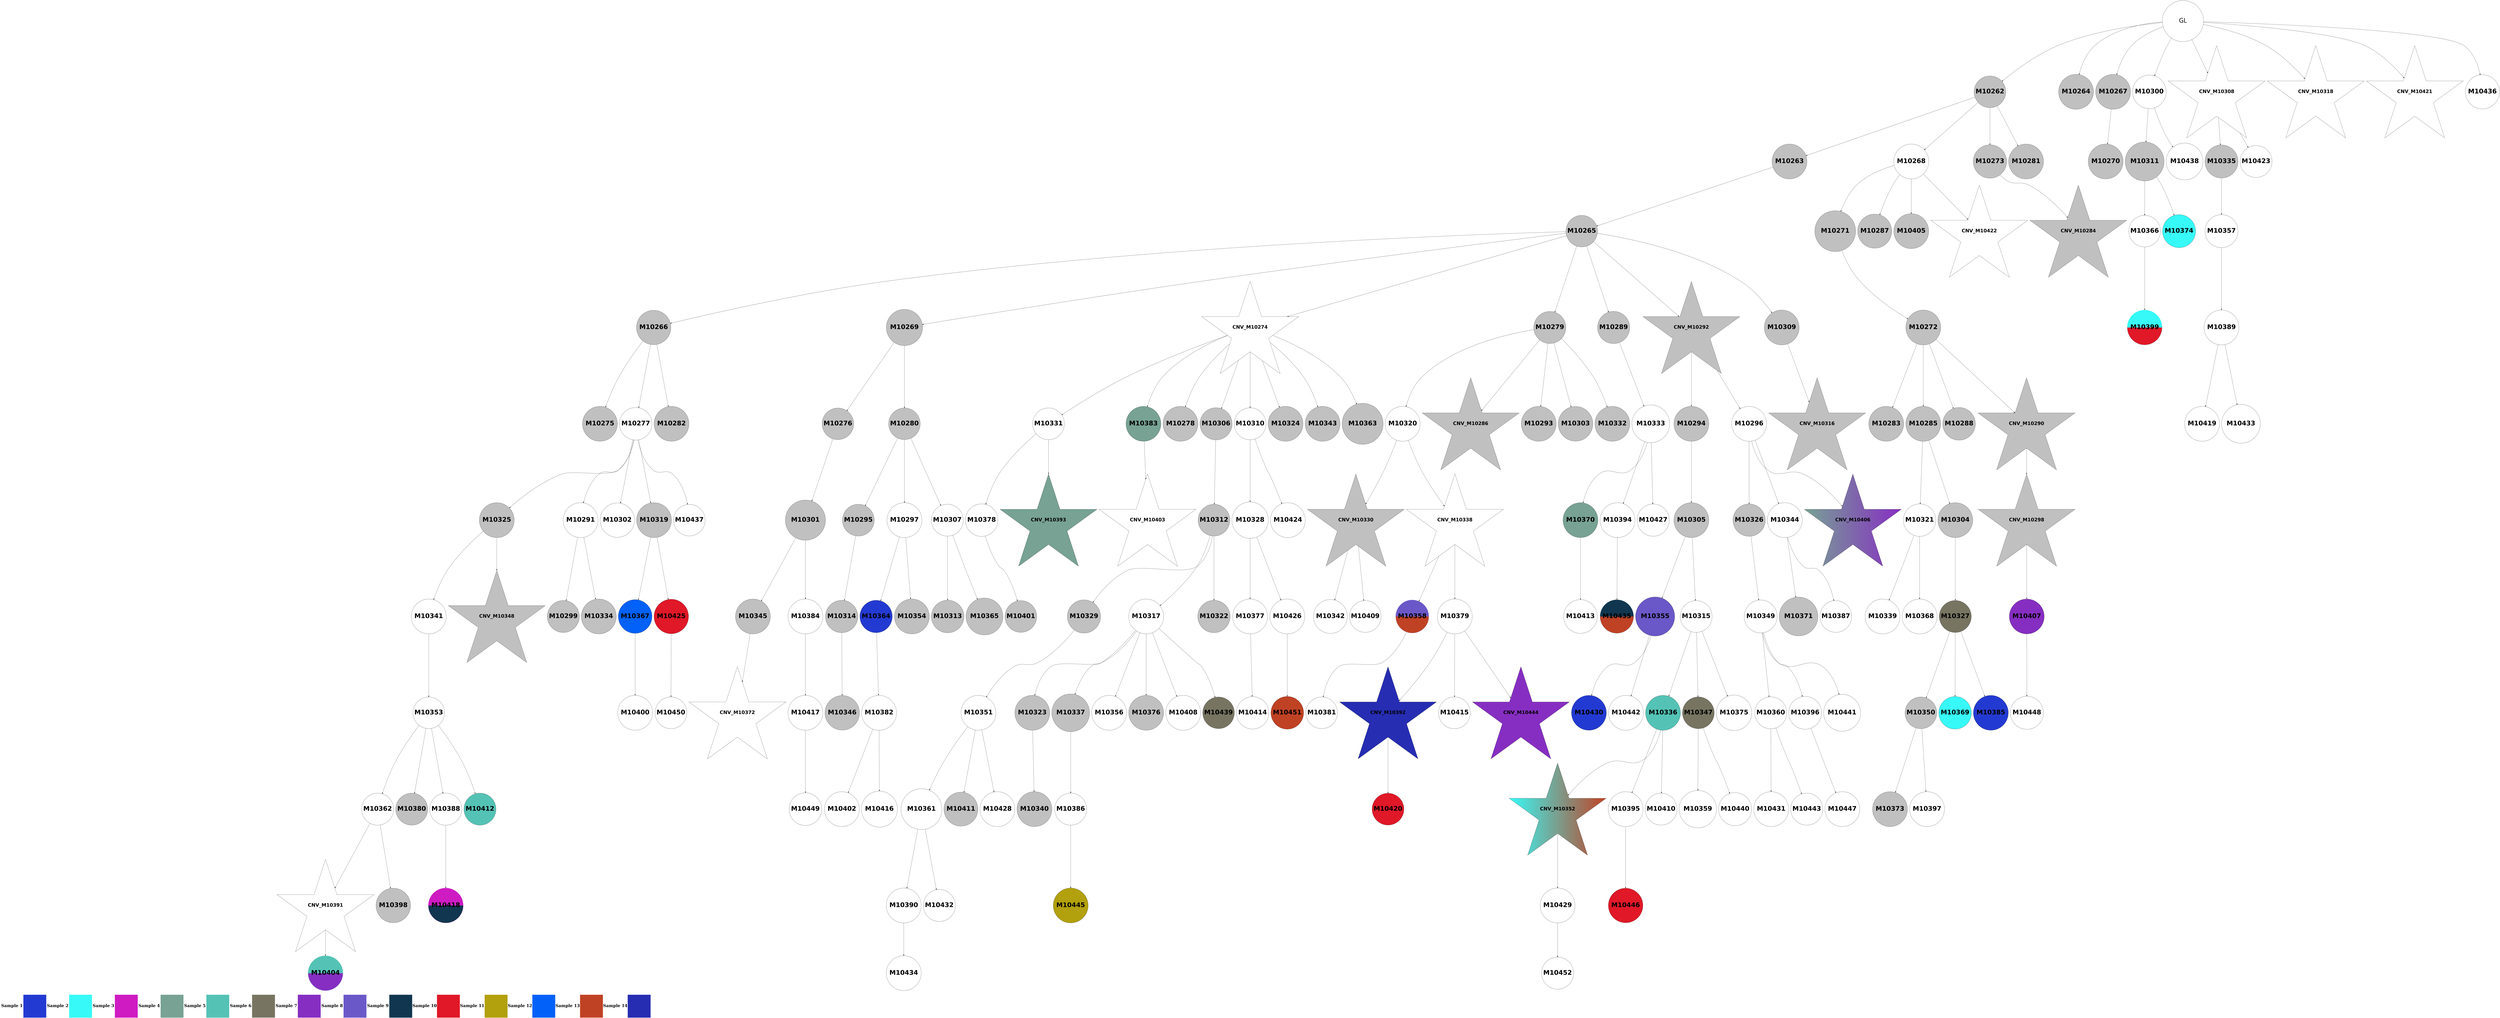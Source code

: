 digraph G { 
rankdir=TB;
10368 -> 10378;
10368 -> 10386;
10369 -> 10387;
10369 -> 10416;
10371 -> 10388;
10373 -> 10389;
10373 -> 10396;
10374 -> 10397;
10375 -> 10398;
10375 -> 10417;
10375 -> 10433;
10376 -> 10425;
10376 -> 10474;
10377 -> 10399;
10378 -> 10390;
10378 -> 10457;
10379 -> 10426;
10379 -> 10441;
10381 -> 10418;
10381 -> 10442;
10381 -> 10475;
10383 -> 10405;
10384 -> 10400;
10384 -> 10443;
10384 -> 10458;
10385 -> 10434;
10386 -> 10406;
10386 -> 10427;
10389 -> 10401;
10392 -> 10419;
10392 -> 10435;
10393 -> 10420;
10395 -> 10407;
10395 -> 10488;
10397 -> 10408;
10397 -> 10444;
10397 -> 10489;
10398 -> 10421;
10398 -> 10445;
10399 -> 10409;
10399 -> 10459;
10399 -> 10476;
10400 -> 10477;
10401 -> 10410;
10401 -> 10428;
10401 -> 10436;
10401 -> 10460;
10403 -> 10478;
10403 -> 10490;
10405 -> 10437;
10406 -> 10429;
10408 -> 10479;
10408 -> 10491;
10409 -> 10438;
10409 -> 10480;
10410 -> 10439;
10410 -> 10446;
10412 -> 10430;
10414 -> 10447;
10415 -> 10448;
10418 -> 10461;
10425 -> 10462;
10426 -> 10449;
10427 -> 10440;
10427 -> 10463;
10427 -> 10492;
10430 -> 10450;
10430 -> 10464;
10431 -> 10451;
10432 -> 10465;
10434 -> 10493;
10436 -> 10466;
10309 -> 10310;
10309 -> 10312;
10309 -> 10315;
10309 -> 10348;
10309 -> 10356;
10309 -> 10366;
10309 -> 10469;
10309 -> 10484;
10437 -> 10467;
10437 -> 10481;
10310 -> 10311;
10310 -> 10316;
10310 -> 10321;
10310 -> 10329;
10438 -> 10482;
10311 -> 10313;
10439 -> 10452;
10440 -> 10468;
10313 -> 10314;
10313 -> 10317;
10313 -> 10322;
10313 -> 10327;
10313 -> 10337;
10313 -> 10340;
10313 -> 10357;
10314 -> 10323;
10314 -> 10325;
10314 -> 10330;
10442 -> 10483;
10315 -> 10318;
10443 -> 10494;
10316 -> 10319;
10316 -> 10335;
10316 -> 10453;
10316 -> 10470;
10444 -> 10495;
10317 -> 10324;
10317 -> 10328;
10319 -> 10320;
10320 -> 10331;
10320 -> 10333;
10320 -> 10336;
10320 -> 10338;
10321 -> 10332;
10322 -> 10326;
10322 -> 10354;
10322 -> 10358;
10322 -> 10372;
10322 -> 10379;
10322 -> 10391;
10322 -> 10411;
10322 -> 10431;
10324 -> 10349;
10325 -> 10339;
10325 -> 10350;
10325 -> 10367;
10325 -> 10373;
10325 -> 10485;
10327 -> 10334;
10327 -> 10341;
10327 -> 10351;
10327 -> 10368;
10327 -> 10380;
10455 -> 10496;
10328 -> 10343;
10328 -> 10345;
10328 -> 10355;
10333 -> 10352;
10333 -> 10369;
10337 -> 10381;
10465 -> 10497;
10338 -> 10346;
10339 -> 10347;
10339 -> 10382;
10340 -> 10342;
10340 -> 10344;
10342 -> 10353;
10343 -> 10362;
10344 -> 10374;
10344 -> 10392;
10344 -> 10454;
10345 -> 10402;
10345 -> 10412;
10473 -> 10498;
10346 -> 10455;
10474 -> 10499;
10348 -> 10359;
10348 -> 10486;
10349 -> 10393;
10349 -> 10432;
10477 -> 10500;
10352 -> 10375;
10353 -> 10363;
10353 -> 10403;
10354 -> 10360;
10355 -> 10361;
10355 -> 10413;
10356 -> 10383;
10356 -> 10471;
10357 -> 10364;
10358 -> 10376;
10358 -> 10472;
10359 -> 10414;
10359 -> 10422;
10360 -> 10365;
10360 -> 10370;
10360 -> 10377;
10362 -> 10394;
10363 -> 10384;
10363 -> 10395;
10363 -> 10423;
10365 -> 10371;
10365 -> 10385;
10365 -> 10404;
10365 -> 10424;
10365 -> 10456;
10365 -> 10487;
10367 -> 10415;
10367 -> 10473;
10440 [shape=star style=filled fillcolor="#262db2" fontname="helvetica-bold" fontsize=42 label="CNV_M10392"];
10496 [shape=circle style=filled fillcolor=white fontname="helvetica-bold" fontsize=56 label="M10448" width=4.02 height=2 ];
10332 [shape=star style=filled fillcolor=grey fontname="helvetica-bold" fontsize=42 label="CNV_M10284"];
10344 [shape=circle style=filled fillcolor=white fontname="helvetica-bold" fontsize=56 label="M10296" width=1.84 height=2 ];
10407 [shape=circle style=filled fillcolor=white fontname="helvetica-bold" fontsize=56 label="M10359" width=4.54 height=2 ];
10387 [shape=circle style=filled fillcolor=white fontname="helvetica-bold" fontsize=56 label="M10339" width=0.01 height=2 ];
10355 [shape=circle style=filled fillcolor=white fontname="helvetica-bold" fontsize=56 label="M10307" width=3.88 height=2 ];
10484 [shape=circle style=filled fillcolor=white fontname="helvetica-bold" fontsize=56 label="M10436" width=2.17 height=2 ];
10316 [shape=circle style=filled fillcolor=white fontname="helvetica-bold" fontsize=56 label="M10268" width=0.13 height=2 ];
10428 [shape=circle style=filled fillcolor=grey fontname="helvetica-bold" fontsize=56 label="M10380" width=3.26 height=2 ];
10457 [shape=circle style=filled fillcolor=white fontname="helvetica-bold" fontsize=56 label="M10409" width=3.54 height=2 ];
10450 [shape=circle style=filled fillcolor=white fontname="helvetica-bold" fontsize=56 label="M10402" width=0.71 height=2 ];
10470 [shape=star style=filled fillcolor=white fontname="helvetica-bold" fontsize=42 label="CNV_M10422"];
10352 [shape=circle style=filled fillcolor=grey fontname="helvetica-bold" fontsize=56 label="M10304" width=1.82 height=2 ];
10499 [shape=circle style=filled fillcolor="#c04224" fontname="helvetica-bold" fontsize=56 label="M10451" width=3.97 height=2 ];
10337 [shape=circle style=filled fillcolor=grey fontname="helvetica-bold" fontsize=56 label="M10289" width=3.04 height=2 ];
10396 [shape=star style=filled fillcolor=grey fontname="helvetica-bold" fontsize=42 label="CNV_M10348"];
10472 [shape=circle style=filled fillcolor=white fontname="helvetica-bold" fontsize=56 label="M10424" width=0.68 height=2 ];
10409 [shape=circle style=filled fillcolor=white fontname="helvetica-bold" fontsize=56 label="M10361" width=4.97 height=2 ];
10338 [shape=star style=filled fillcolor=grey fontname="helvetica-bold" fontsize=42 label="CNV_M10290"];
10467 [shape=circle style=filled fillcolor=white fontname="helvetica-bold" fontsize=56 label="M10419" width=1.38 height=2 ];
10492 [shape=star style=filled fillcolor="#862ec2" fontname="helvetica-bold" fontsize=42 label="CNV_M10444"];
10495 [shape=circle style=filled fillcolor=white fontname="helvetica-bold" fontsize=56 label="M10447" width=1.15 height=2 ];
10460 [shape=circle style=filled fillcolor="#54c3b6" fontname="helvetica-bold" fontsize=56 label="M10412" width=3.17 height=2 ];
10321 [shape=circle style=filled fillcolor=grey fontname="helvetica-bold" fontsize=56 label="M10273" width=2.43 height=2 ];
10380 [shape=circle style=filled fillcolor=grey fontname="helvetica-bold" fontsize=56 label="M10332" width=0.31 height=2 ];
10361 [shape=circle style=filled fillcolor=grey fontname="helvetica-bold" fontsize=56 label="M10313" width=3.96 height=2 ];
10315 [shape=circle style=filled fillcolor=grey fontname="helvetica-bold" fontsize=56 label="M10267" width=1.8 height=2 ];
10430 [shape=circle style=filled fillcolor=white fontname="helvetica-bold" fontsize=56 label="M10382" width=0.71 height=2 ];
10331 [shape=circle style=filled fillcolor=grey fontname="helvetica-bold" fontsize=56 label="M10283" width=0.12 height=2 ];
10481 [shape=circle style=filled fillcolor=white fontname="helvetica-bold" fontsize=56 label="M10433" width=4.71 height=2 ];
10310 [shape=circle style=filled fillcolor=grey fontname="helvetica-bold" fontsize=56 label="M10262" width=3.54 height=2 ];
10313 [shape=circle style=filled fillcolor=grey fontname="helvetica-bold" fontsize=56 label="M10265" width=3.84 height=2 ];
10390 [shape=circle style=filled fillcolor=white fontname="helvetica-bold" fontsize=56 label="M10342" width=4.11 height=2 ];
10466 [shape=circle style=wedged color="#ce1bc2:#113750" fontname="helvetica-bold" fontsize=56 label="M10418" width=1.13 height=2 ];
10453 [shape=circle style=filled fillcolor=grey fontname="helvetica-bold" fontsize=56 label="M10405" width=1.09 height=2 ];
10359 [shape=circle style=filled fillcolor=grey fontname="helvetica-bold" fontsize=56 label="M10311" width=4.72 height=2 ];
10451 [shape=star style=filled fillcolor=white fontname="helvetica-bold" fontsize=42 label="CNV_M10403"];
10357 [shape=circle style=filled fillcolor=grey fontname="helvetica-bold" fontsize=56 label="M10309" width=1.45 height=2 ];
10312 [shape=circle style=filled fillcolor=grey fontname="helvetica-bold" fontsize=56 label="M10264" width=1.03 height=2 ];
10429 [shape=circle style=filled fillcolor=white fontname="helvetica-bold" fontsize=56 label="M10381" width=3.79 height=2 ];
10371 [shape=circle style=filled fillcolor=grey fontname="helvetica-bold" fontsize=56 label="M10323" width=0.32 height=2 ];
10363 [shape=circle style=filled fillcolor=white fontname="helvetica-bold" fontsize=56 label="M10315" width=3.47 height=2 ];
10397 [shape=circle style=filled fillcolor=white fontname="helvetica-bold" fontsize=56 label="M10349" width=2.62 height=2 ];
10485 [shape=circle style=filled fillcolor=white fontname="helvetica-bold" fontsize=56 label="M10437" width=3.82 height=2 ];
10383 [shape=circle style=filled fillcolor=grey fontname="helvetica-bold" fontsize=56 label="M10335" width=2.54 height=2 ];
10490 [shape=circle style=filled fillcolor=white fontname="helvetica-bold" fontsize=56 label="M10442" width=1.19 height=2 ];
10404 [shape=circle style=filled fillcolor=white fontname="helvetica-bold" fontsize=56 label="M10356" width=0.67 height=2 ];
10452 [shape=circle style=wedged color="#54c3b6:#862ec2" fontname="helvetica-bold" fontsize=56 label="M10404" width=0.37 height=2 ];
10462 [shape=circle style=filled fillcolor=white fontname="helvetica-bold" fontsize=56 label="M10414" width=2.88 height=2 ];
10347 [shape=circle style=filled fillcolor=grey fontname="helvetica-bold" fontsize=56 label="M10299" width=3.3 height=2 ];
10421 [shape=circle style=filled fillcolor=grey fontname="helvetica-bold" fontsize=56 label="M10373" width=1.84 height=2 ];
10370 [shape=circle style=filled fillcolor=grey fontname="helvetica-bold" fontsize=56 label="M10322" width=2.99 height=2 ];
10489 [shape=circle style=filled fillcolor=white fontname="helvetica-bold" fontsize=56 label="M10441" width=4.48 height=2 ];
10343 [shape=circle style=filled fillcolor=grey fontname="helvetica-bold" fontsize=56 label="M10295" width=3.48 height=2 ];
10402 [shape=circle style=filled fillcolor=grey fontname="helvetica-bold" fontsize=56 label="M10354" width=1.92 height=2 ];
10381 [shape=circle style=filled fillcolor=white fontname="helvetica-bold" fontsize=56 label="M10333" width=4.59 height=2 ];
10447 [shape=circle style=wedged color="#37f9f7:#e01827" fontname="helvetica-bold" fontsize=56 label="M10399" width=0.96 height=2 ];
10405 [shape=circle style=filled fillcolor=white fontname="helvetica-bold" fontsize=56 label="M10357" width=2.54 height=2 ];
10400 [shape=star style=filled fillcolor="#37f9f7:#c04224" fontname="helvetica-bold" fontsize=42 label="CNV_M10352"];
10354 [shape=circle style=filled fillcolor=grey fontname="helvetica-bold" fontsize=56 label="M10306" width=3.11 height=2 ];
10448 [shape=circle style=filled fillcolor=white fontname="helvetica-bold" fontsize=56 label="M10400" width=0.32 height=2 ];
10420 [shape=star style=filled fillcolor=white fontname="helvetica-bold" fontsize=42 label="CNV_M10372"];
10417 [shape=circle style=filled fillcolor="#37f9f7" fontname="helvetica-bold" fontsize=56 label="M10369" width=2.79 height=2 ];
10445 [shape=circle style=filled fillcolor=white fontname="helvetica-bold" fontsize=56 label="M10397" width=0.19 height=2 ];
10326 [shape=circle style=filled fillcolor=grey fontname="helvetica-bold" fontsize=56 label="M10278" width=0.03 height=2 ];
10327 [shape=circle style=filled fillcolor=grey fontname="helvetica-bold" fontsize=56 label="M10279" width=3.22 height=2 ];
10340 [shape=star style=filled fillcolor=grey fontname="helvetica-bold" fontsize=42 label="CNV_M10292"];
10498 [shape=circle style=filled fillcolor=white fontname="helvetica-bold" fontsize=56 label="M10450" width=3.51 height=2 ];
10335 [shape=circle style=filled fillcolor=grey fontname="helvetica-bold" fontsize=56 label="M10287" width=2.2 height=2 ];
10439 [shape=star style=filled fillcolor=white fontname="helvetica-bold" fontsize=42 label="CNV_M10391"];
10444 [shape=circle style=filled fillcolor=white fontname="helvetica-bold" fontsize=56 label="M10396" width=2.61 height=2 ];
10317 [shape=circle style=filled fillcolor=grey fontname="helvetica-bold" fontsize=56 label="M10269" width=4.4 height=2 ];
10399 [shape=circle style=filled fillcolor=white fontname="helvetica-bold" fontsize=56 label="M10351" width=0.31 height=2 ];
10367 [shape=circle style=filled fillcolor=grey fontname="helvetica-bold" fontsize=56 label="M10319" width=0.08 height=2 ];
10437 [shape=circle style=filled fillcolor=white fontname="helvetica-bold" fontsize=56 label="M10389" width=1.82 height=2 ];
10401 [shape=circle style=filled fillcolor=white fontname="helvetica-bold" fontsize=56 label="M10353" width=3.8 height=2 ];
10398 [shape=circle style=filled fillcolor=grey fontname="helvetica-bold" fontsize=56 label="M10350" width=3.61 height=2 ];
10336 [shape=circle style=filled fillcolor=grey fontname="helvetica-bold" fontsize=56 label="M10288" width=2.76 height=2 ];
10364 [shape=star style=filled fillcolor=grey fontname="helvetica-bold" fontsize=42 label="CNV_M10316"];
10379 [shape=circle style=filled fillcolor=white fontname="helvetica-bold" fontsize=56 label="M10331" width=3.58 height=2 ];
10334 [shape=star style=filled fillcolor=grey fontname="helvetica-bold" fontsize=42 label="CNV_M10286"];
10458 [shape=circle style=filled fillcolor=white fontname="helvetica-bold" fontsize=56 label="M10410" width=3.43 height=2 ];
10410 [shape=circle style=filled fillcolor=white fontname="helvetica-bold" fontsize=56 label="M10362" width=3.17 height=2 ];
10323 [shape=circle style=filled fillcolor=grey fontname="helvetica-bold" fontsize=56 label="M10275" width=1.05 height=2 ];
10438 [shape=circle style=filled fillcolor=white fontname="helvetica-bold" fontsize=56 label="M10390" width=0.16 height=2 ];
10434 [shape=circle style=filled fillcolor=white fontname="helvetica-bold" fontsize=56 label="M10386" width=3.24 height=2 ];
10441 [shape=star style=filled fillcolor="#77a294" fontname="helvetica-bold" fontsize=42 label="CNV_M10393"];
10348 [shape=circle style=filled fillcolor=white fontname="helvetica-bold" fontsize=56 label="M10300" width=2.35 height=2 ];
10395 [shape=circle style=filled fillcolor="#777461" fontname="helvetica-bold" fontsize=56 label="M10347" width=3.58 height=2 ];
10446 [shape=circle style=filled fillcolor=grey fontname="helvetica-bold" fontsize=56 label="M10398" width=4.2 height=2 ];
10358 [shape=circle style=filled fillcolor=white fontname="helvetica-bold" fontsize=56 label="M10310" width=3.87 height=2 ];
10342 [shape=circle style=filled fillcolor=grey fontname="helvetica-bold" fontsize=56 label="M10294" width=1.71 height=2 ];
10464 [shape=circle style=filled fillcolor=white fontname="helvetica-bold" fontsize=56 label="M10416" width=4.37 height=2 ];
10435 [shape=circle style=filled fillcolor=white fontname="helvetica-bold" fontsize=56 label="M10387" width=3.6 height=2 ];
10325 [shape=circle style=filled fillcolor=white fontname="helvetica-bold" fontsize=56 label="M10277" width=3.94 height=2 ];
10314 [shape=circle style=filled fillcolor=grey fontname="helvetica-bold" fontsize=56 label="M10266" width=2.13 height=2 ];
10418 [shape=circle style=filled fillcolor="#77a294" fontname="helvetica-bold" fontsize=56 label="M10370" width=0.32 height=2 ];
10403 [shape=circle style=filled fillcolor="#6a58c8" fontname="helvetica-bold" fontsize=56 label="M10355" width=4.75 height=2 ];
10454 [shape=star style=filled fillcolor="#77a294:#862ec2" fontname="helvetica-bold" fontsize=42 label="CNV_M10406"];
10386 [shape=star style=filled fillcolor=white fontname="helvetica-bold" fontsize=42 label="CNV_M10338"];
10339 [shape=circle style=filled fillcolor=white fontname="helvetica-bold" fontsize=56 label="M10291" width=1.84 height=2 ];
10360 [shape=circle style=filled fillcolor=grey fontname="helvetica-bold" fontsize=56 label="M10312" width=3.6 height=2 ];
10423 [shape=circle style=filled fillcolor=white fontname="helvetica-bold" fontsize=56 label="M10375" width=4.3 height=2 ];
10320 [shape=circle style=filled fillcolor=grey fontname="helvetica-bold" fontsize=56 label="M10272" width=0.47 height=2 ];
10374 [shape=circle style=filled fillcolor=grey fontname="helvetica-bold" fontsize=56 label="M10326" width=3 height=2 ];
10477 [shape=circle style=filled fillcolor=white fontname="helvetica-bold" fontsize=56 label="M10429" width=0.81 height=2 ];
10426 [shape=circle style=filled fillcolor=white fontname="helvetica-bold" fontsize=56 label="M10378" width=2.79 height=2 ];
10366 [shape=star style=filled fillcolor=white fontname="helvetica-bold" fontsize=42 label="CNV_M10318"];
10487 [shape=circle style=filled fillcolor="#777461" fontname="helvetica-bold" fontsize=56 label="M10439" width=3.77 height=2 ];
10493 [shape=circle style=filled fillcolor="#b2a00c" fontname="helvetica-bold" fontsize=56 label="M10445" width=1.69 height=2 ];
10497 [shape=circle style=filled fillcolor=white fontname="helvetica-bold" fontsize=56 label="M10449" width=2.77 height=2 ];
10480 [shape=circle style=filled fillcolor=white fontname="helvetica-bold" fontsize=56 label="M10432" width=3.21 height=2 ];
10427 [shape=circle style=filled fillcolor=white fontname="helvetica-bold" fontsize=56 label="M10379" width=1.11 height=2 ];
10356 [shape=star style=filled fillcolor=white fontname="helvetica-bold" fontsize=42 label="CNV_M10308"];
10389 [shape=circle style=filled fillcolor=white fontname="helvetica-bold" fontsize=56 label="M10341" width=0.68 height=2 ];
10393 [shape=circle style=filled fillcolor=grey fontname="helvetica-bold" fontsize=56 label="M10345" width=1.16 height=2 ];
10442 [shape=circle style=filled fillcolor=white fontname="helvetica-bold" fontsize=56 label="M10394" width=1.22 height=2 ];
10311 [shape=circle style=filled fillcolor=grey fontname="helvetica-bold" fontsize=56 label="M10263" width=1.68 height=2 ];
10392 [shape=circle style=filled fillcolor=white fontname="helvetica-bold" fontsize=56 label="M10344" width=0.12 height=2 ];
10431 [shape=circle style=filled fillcolor="#77a294" fontname="helvetica-bold" fontsize=56 label="M10383" width=0.37 height=2 ];
10433 [shape=circle style=filled fillcolor="#233ad2" fontname="helvetica-bold" fontsize=56 label="M10385" width=1.61 height=2 ];
10479 [shape=circle style=filled fillcolor=white fontname="helvetica-bold" fontsize=56 label="M10431" width=0.51 height=2 ];
10471 [shape=circle style=filled fillcolor=white fontname="helvetica-bold" fontsize=56 label="M10423" width=3.33 height=2 ];
10449 [shape=circle style=filled fillcolor=grey fontname="helvetica-bold" fontsize=56 label="M10401" width=3.56 height=2 ];
10369 [shape=circle style=filled fillcolor=white fontname="helvetica-bold" fontsize=56 label="M10321" width=2.9 height=2 ];
10415 [shape=circle style=filled fillcolor="#0161f8" fontname="helvetica-bold" fontsize=56 label="M10367" width=2.29 height=2 ];
10333 [shape=circle style=filled fillcolor=grey fontname="helvetica-bold" fontsize=56 label="M10285" width=0.41 height=2 ];
10388 [shape=circle style=filled fillcolor=grey fontname="helvetica-bold" fontsize=56 label="M10340" width=0.38 height=2 ];
10455 [shape=circle style=filled fillcolor="#862ec2" fontname="helvetica-bold" fontsize=56 label="M10407" width=0.46 height=2 ];
10318 [shape=circle style=filled fillcolor=grey fontname="helvetica-bold" fontsize=56 label="M10270" width=0.52 height=2 ];
10341 [shape=circle style=filled fillcolor=grey fontname="helvetica-bold" fontsize=56 label="M10293" width=0.22 height=2 ];
10482 [shape=circle style=filled fillcolor=white fontname="helvetica-bold" fontsize=56 label="M10434" width=1.07 height=2 ];
10491 [shape=circle style=filled fillcolor=white fontname="helvetica-bold" fontsize=56 label="M10443" width=3.89 height=2 ];
10406 [shape=circle style=wedged color="#6a58c8:#c04224" fontname="helvetica-bold" fontsize=56 label="M10358" width=2.57 height=2 ];
10411 [shape=circle style=filled fillcolor=grey fontname="helvetica-bold" fontsize=56 label="M10363" width=4.99 height=2 ];
10384 [shape=circle style=filled fillcolor="#54c3b6" fontname="helvetica-bold" fontsize=56 label="M10336" width=1.91 height=2 ];
10394 [shape=circle style=filled fillcolor=grey fontname="helvetica-bold" fontsize=56 label="M10346" width=4.19 height=2 ];
10414 [shape=circle style=filled fillcolor=white fontname="helvetica-bold" fontsize=56 label="M10366" width=3.81 height=2 ];
10391 [shape=circle style=filled fillcolor=grey fontname="helvetica-bold" fontsize=56 label="M10343" width=1.77 height=2 ];
10419 [shape=circle style=filled fillcolor=grey fontname="helvetica-bold" fontsize=56 label="M10371" width=4.71 height=2 ];
10319 [shape=circle style=filled fillcolor=grey fontname="helvetica-bold" fontsize=56 label="M10271" width=4.96 height=2 ];
10465 [shape=circle style=filled fillcolor=white fontname="helvetica-bold" fontsize=56 label="M10417" width=1.71 height=2 ];
10474 [shape=circle style=filled fillcolor=white fontname="helvetica-bold" fontsize=56 label="M10426" width=0.92 height=2 ];
10351 [shape=circle style=filled fillcolor=grey fontname="helvetica-bold" fontsize=56 label="M10303" width=2.07 height=2 ];
10349 [shape=circle style=filled fillcolor=grey fontname="helvetica-bold" fontsize=56 label="M10301" width=4.88 height=2 ];
10365 [shape=circle style=filled fillcolor=white fontname="helvetica-bold" fontsize=56 label="M10317" width=0.71 height=2 ];
10353 [shape=circle style=filled fillcolor=grey fontname="helvetica-bold" fontsize=56 label="M10305" width=0.72 height=2 ];
10324 [shape=circle style=filled fillcolor=grey fontname="helvetica-bold" fontsize=56 label="M10276" width=3.82 height=2 ];
10412 [shape=circle style=filled fillcolor="#233ad2" fontname="helvetica-bold" fontsize=56 label="M10364" width=2.87 height=2 ];
10350 [shape=circle style=filled fillcolor=white fontname="helvetica-bold" fontsize=56 label="M10302" width=2.13 height=2 ];
10385 [shape=circle style=filled fillcolor=grey fontname="helvetica-bold" fontsize=56 label="M10337" width=4.58 height=2 ];
10376 [shape=circle style=filled fillcolor=white fontname="helvetica-bold" fontsize=56 label="M10328" width=4.42 height=2 ];
10375 [shape=circle style=filled fillcolor="#777461" fontname="helvetica-bold" fontsize=56 label="M10327" width=3.24 height=2 ];
10382 [shape=circle style=filled fillcolor=grey fontname="helvetica-bold" fontsize=56 label="M10334" width=0.09 height=2 ];
10432 [shape=circle style=filled fillcolor=white fontname="helvetica-bold" fontsize=56 label="M10384" width=0.59 height=2 ];
10468 [shape=circle style=filled fillcolor="#e01827" fontname="helvetica-bold" fontsize=56 label="M10420" width=3.46 height=2 ];
10473 [shape=circle style=filled fillcolor="#e01827" fontname="helvetica-bold" fontsize=56 label="M10425" width=2.09 height=2 ];
10377 [shape=circle style=filled fillcolor=grey fontname="helvetica-bold" fontsize=56 label="M10329" width=2.46 height=2 ];
10425 [shape=circle style=filled fillcolor=white fontname="helvetica-bold" fontsize=56 label="M10377" width=1.9 height=2 ];
10422 [shape=circle style=filled fillcolor="#37f9f7" fontname="helvetica-bold" fontsize=56 label="M10374" width=2.54 height=2 ];
10424 [shape=circle style=filled fillcolor=grey fontname="helvetica-bold" fontsize=56 label="M10376" width=1.46 height=2 ];
10416 [shape=circle style=filled fillcolor=white fontname="helvetica-bold" fontsize=56 label="M10368" width=0.3 height=2 ];
10463 [shape=circle style=filled fillcolor=white fontname="helvetica-bold" fontsize=56 label="M10415" width=3.57 height=2 ];
10476 [shape=circle style=filled fillcolor=white fontname="helvetica-bold" fontsize=56 label="M10428" width=1.24 height=2 ];
10456 [shape=circle style=filled fillcolor=white fontname="helvetica-bold" fontsize=56 label="M10408" width=0.04 height=2 ];
10469 [shape=star style=filled fillcolor=white fontname="helvetica-bold" fontsize=42 label="CNV_M10421"];
10330 [shape=circle style=filled fillcolor=grey fontname="helvetica-bold" fontsize=56 label="M10282" width=0.01 height=2 ];
10408 [shape=circle style=filled fillcolor=white fontname="helvetica-bold" fontsize=56 label="M10360" width=3.33 height=2 ];
10486 [shape=circle style=filled fillcolor=white fontname="helvetica-bold" fontsize=56 label="M10438" width=4.47 height=2 ];
10346 [shape=star style=filled fillcolor=grey fontname="helvetica-bold" fontsize=42 label="CNV_M10298"];
10488 [shape=circle style=filled fillcolor=white fontname="helvetica-bold" fontsize=56 label="M10440" width=2.51 height=2 ];
10494 [shape=circle style=filled fillcolor="#e01827" fontname="helvetica-bold" fontsize=56 label="M10446" width=4.2 height=2 ];
10436 [shape=circle style=filled fillcolor=white fontname="helvetica-bold" fontsize=56 label="M10388" width=3.13 height=2 ];
10478 [shape=circle style=filled fillcolor="#233ad2" fontname="helvetica-bold" fontsize=56 label="M10430" width=0.87 height=2 ];
10328 [shape=circle style=filled fillcolor=grey fontname="helvetica-bold" fontsize=56 label="M10280" width=3.74 height=2 ];
10309 [label="GL" fontname="arial-bold" fontsize=56 width=5 height=5];
10329 [shape=circle style=filled fillcolor=grey fontname="helvetica-bold" fontsize=56 label="M10281" width=0.37 height=2 ];
10373 [shape=circle style=filled fillcolor=grey fontname="helvetica-bold" fontsize=56 label="M10325" width=0.2 height=2 ];
10345 [shape=circle style=filled fillcolor=white fontname="helvetica-bold" fontsize=56 label="M10297" width=1.68 height=2 ];
10413 [shape=circle style=filled fillcolor=grey fontname="helvetica-bold" fontsize=56 label="M10365" width=4.48 height=2 ];
10322 [shape=star style=filled fillcolor=white fontname="helvetica-bold" fontsize=42 label="CNV_M10274"];
10378 [shape=star style=filled fillcolor=grey fontname="helvetica-bold" fontsize=42 label="CNV_M10330"];
10461 [shape=circle style=filled fillcolor=white fontname="helvetica-bold" fontsize=56 label="M10413" width=4.1 height=2 ];
10475 [shape=circle style=filled fillcolor=white fontname="helvetica-bold" fontsize=56 label="M10427" width=3.06 height=2 ];
10362 [shape=circle style=filled fillcolor=grey fontname="helvetica-bold" fontsize=56 label="M10314" width=2.98 height=2 ];
10443 [shape=circle style=filled fillcolor=white fontname="helvetica-bold" fontsize=56 label="M10395" width=1.78 height=2 ];
10372 [shape=circle style=filled fillcolor=grey fontname="helvetica-bold" fontsize=56 label="M10324" width=0.99 height=2 ];
10483 [shape=circle style=wedged color="#113750:#c04224" fontname="helvetica-bold" fontsize=56 label="M10435" width=2.37 height=2 ];
10368 [shape=circle style=filled fillcolor=white fontname="helvetica-bold" fontsize=56 label="M10320" width=0.28 height=2 ];
10500 [shape=circle style=filled fillcolor=white fontname="helvetica-bold" fontsize=56 label="M10452" width=3.14 height=2 ];
10459 [shape=circle style=filled fillcolor=grey fontname="helvetica-bold" fontsize=56 label="M10411" width=2.23 height=2 ];
{rank=sink;
Legend[shape=none, margin=0, label=<<TABLE border="0" cellborder="0" cellspacing="0"> 
<TR><TD width="200" height="200" colspan="1"><FONT POINT-SIZE="36.0"><B>Sample 1</B></FONT></TD><TD width="200" height="200" colspan="1" BGCOLOR="#233ad2"></TD>
<TD width="200" height="200" colspan="1"><FONT POINT-SIZE="36.0"><B>Sample 2</B></FONT></TD><TD width="200" height="200" colspan="1" BGCOLOR="#37f9f7"></TD>
<TD width="200" height="200" colspan="1"><FONT POINT-SIZE="36.0"><B>Sample 3</B></FONT></TD><TD width="200" height="200" colspan="1" BGCOLOR="#ce1bc2"></TD>
<TD width="200" height="200" colspan="1"><FONT POINT-SIZE="36.0"><B>Sample 4</B></FONT></TD><TD width="200" height="200" colspan="1" BGCOLOR="#77a294"></TD>
<TD width="200" height="200" colspan="1"><FONT POINT-SIZE="36.0"><B>Sample 5</B></FONT></TD><TD width="200" height="200" colspan="1" BGCOLOR="#54c3b6"></TD>
<TD width="200" height="200" colspan="1"><FONT POINT-SIZE="36.0"><B>Sample 6</B></FONT></TD><TD width="200" height="200" colspan="1" BGCOLOR="#777461"></TD>
<TD width="200" height="200" colspan="1"><FONT POINT-SIZE="36.0"><B>Sample 7</B></FONT></TD><TD width="200" height="200" colspan="1" BGCOLOR="#862ec2"></TD>
<TD width="200" height="200" colspan="1"><FONT POINT-SIZE="36.0"><B>Sample 8</B></FONT></TD><TD width="200" height="200" colspan="1" BGCOLOR="#6a58c8"></TD>
<TD width="200" height="200" colspan="1"><FONT POINT-SIZE="36.0"><B>Sample 9</B></FONT></TD><TD width="200" height="200" colspan="1" BGCOLOR="#113750"></TD>
<TD width="200" height="200" colspan="1"><FONT POINT-SIZE="36.0"><B>Sample 10</B></FONT></TD><TD width="200" height="200" colspan="1" BGCOLOR="#e01827"></TD>
<TD width="200" height="200" colspan="1"><FONT POINT-SIZE="36.0"><B>Sample 11</B></FONT></TD><TD width="200" height="200" colspan="1" BGCOLOR="#b2a00c"></TD>
<TD width="200" height="200" colspan="1"><FONT POINT-SIZE="36.0"><B>Sample 12</B></FONT></TD><TD width="200" height="200" colspan="1" BGCOLOR="#0161f8"></TD>
<TD width="200" height="200" colspan="1"><FONT POINT-SIZE="36.0"><B>Sample 13</B></FONT></TD><TD width="200" height="200" colspan="1" BGCOLOR="#c04224"></TD>
<TD width="200" height="200" colspan="1"><FONT POINT-SIZE="36.0"><B>Sample 14</B></FONT></TD><TD width="200" height="200" colspan="1" BGCOLOR="#262db2"></TD>
</TR></TABLE>>];
} 
}